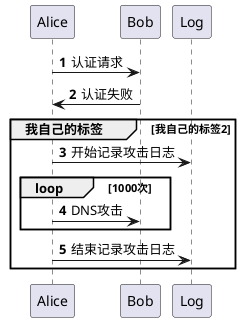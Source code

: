 @startuml
'https://plantuml.com/sequence-diagram

autonumber

Alice -> Bob: 认证请求

Bob -> Alice: 认证失败
group 我自己的标签 [我自己的标签2]
Alice->Log:开始记录攻击日志
    loop 1000次
        Alice->Bob: DNS攻击
    end
Alice->Log:结束记录攻击日志
end

@enduml